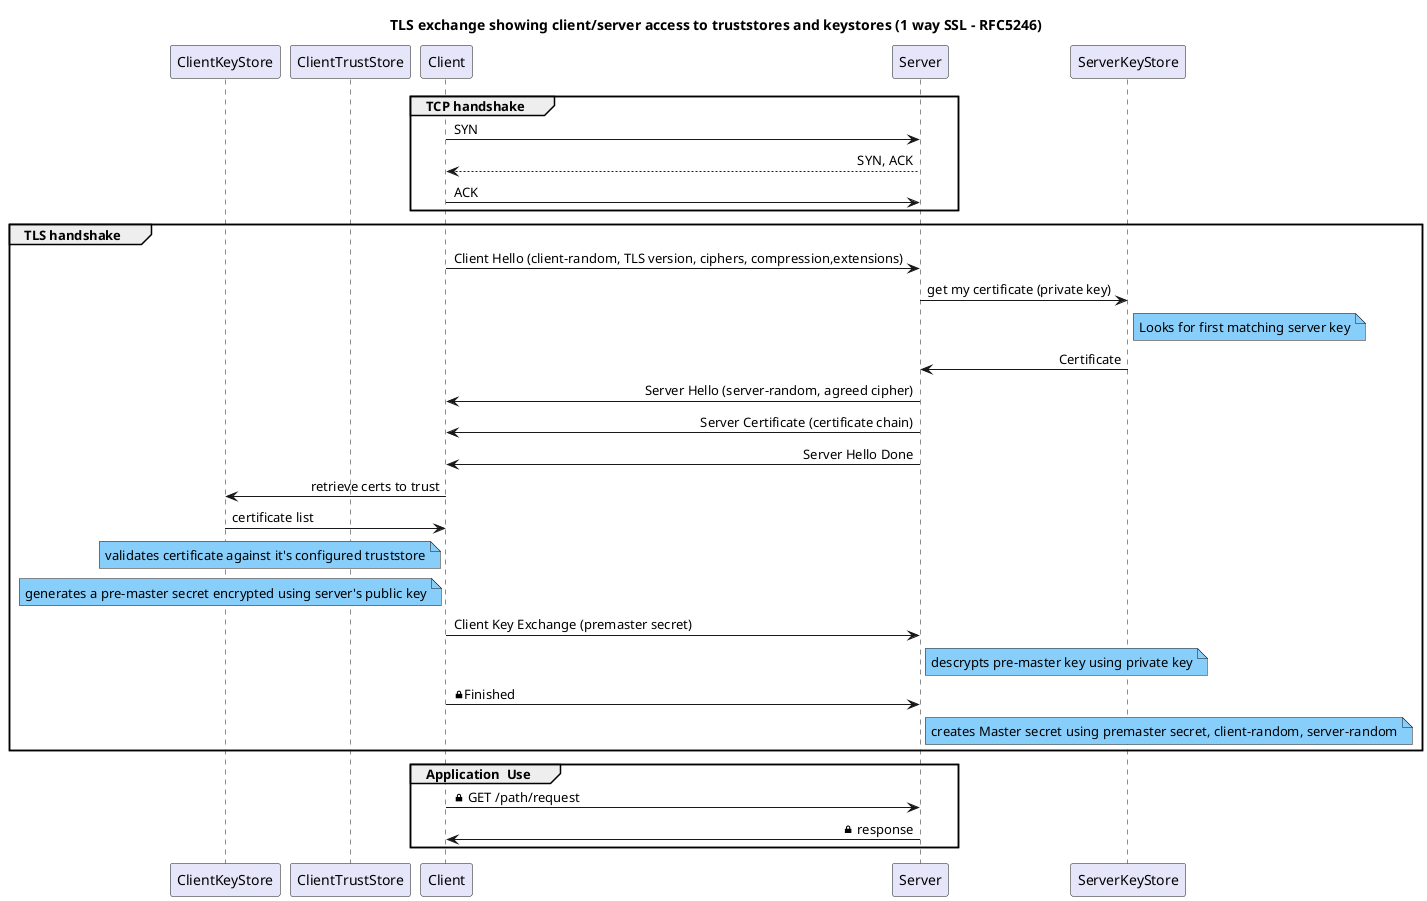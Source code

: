 @startuml

skinparam noteBackgroundColor LightSkyBlue
skinparam participant {
    backgroundColor Lavender
}
skinparam sequenceMessageAlign direction

title TLS exchange showing client/server access to truststores and keystores (1 way SSL - RFC5246)

participant ClientKeyStore
participant ClientTrustStore
participant Client
participant Server
participant ServerKeyStore

group TCP handshake

    Client -> Server: SYN
    Server --> Client: SYN, ACK
    Client -> Server: ACK
end

group TLS handshake

    Client -> Server: Client Hello (client-random, TLS version, ciphers, compression,extensions)
    Server -> ServerKeyStore: get my certificate (private key)
    note right of ServerKeyStore: Looks for first matching server key
    ServerKeyStore -> Server: Certificate
    Server -> Client: Server Hello (server-random, agreed cipher)
    Server -> Client: Server Certificate (certificate chain)
    Server -> Client: Server Hello Done
    Client -> ClientKeyStore: retrieve certs to trust
    ClientKeyStore -> Client: certificate list
    note left of Client: validates certificate against it's configured truststore
    note left of Client: generates a pre-master secret encrypted using server's public key
    Client -> Server: Client Key Exchange (premaster secret)
    note right of Server: descrypts pre-master key using private key
    Client -> Server: <&lock-locked>Finished
    note right of Server: creates Master secret using premaster secret, client-random, server-random

end

group Application  Use
   Client -> Server: <&lock-locked> GET /path/request
   Server -> Client: <&lock-locked> response
end

@enduml
